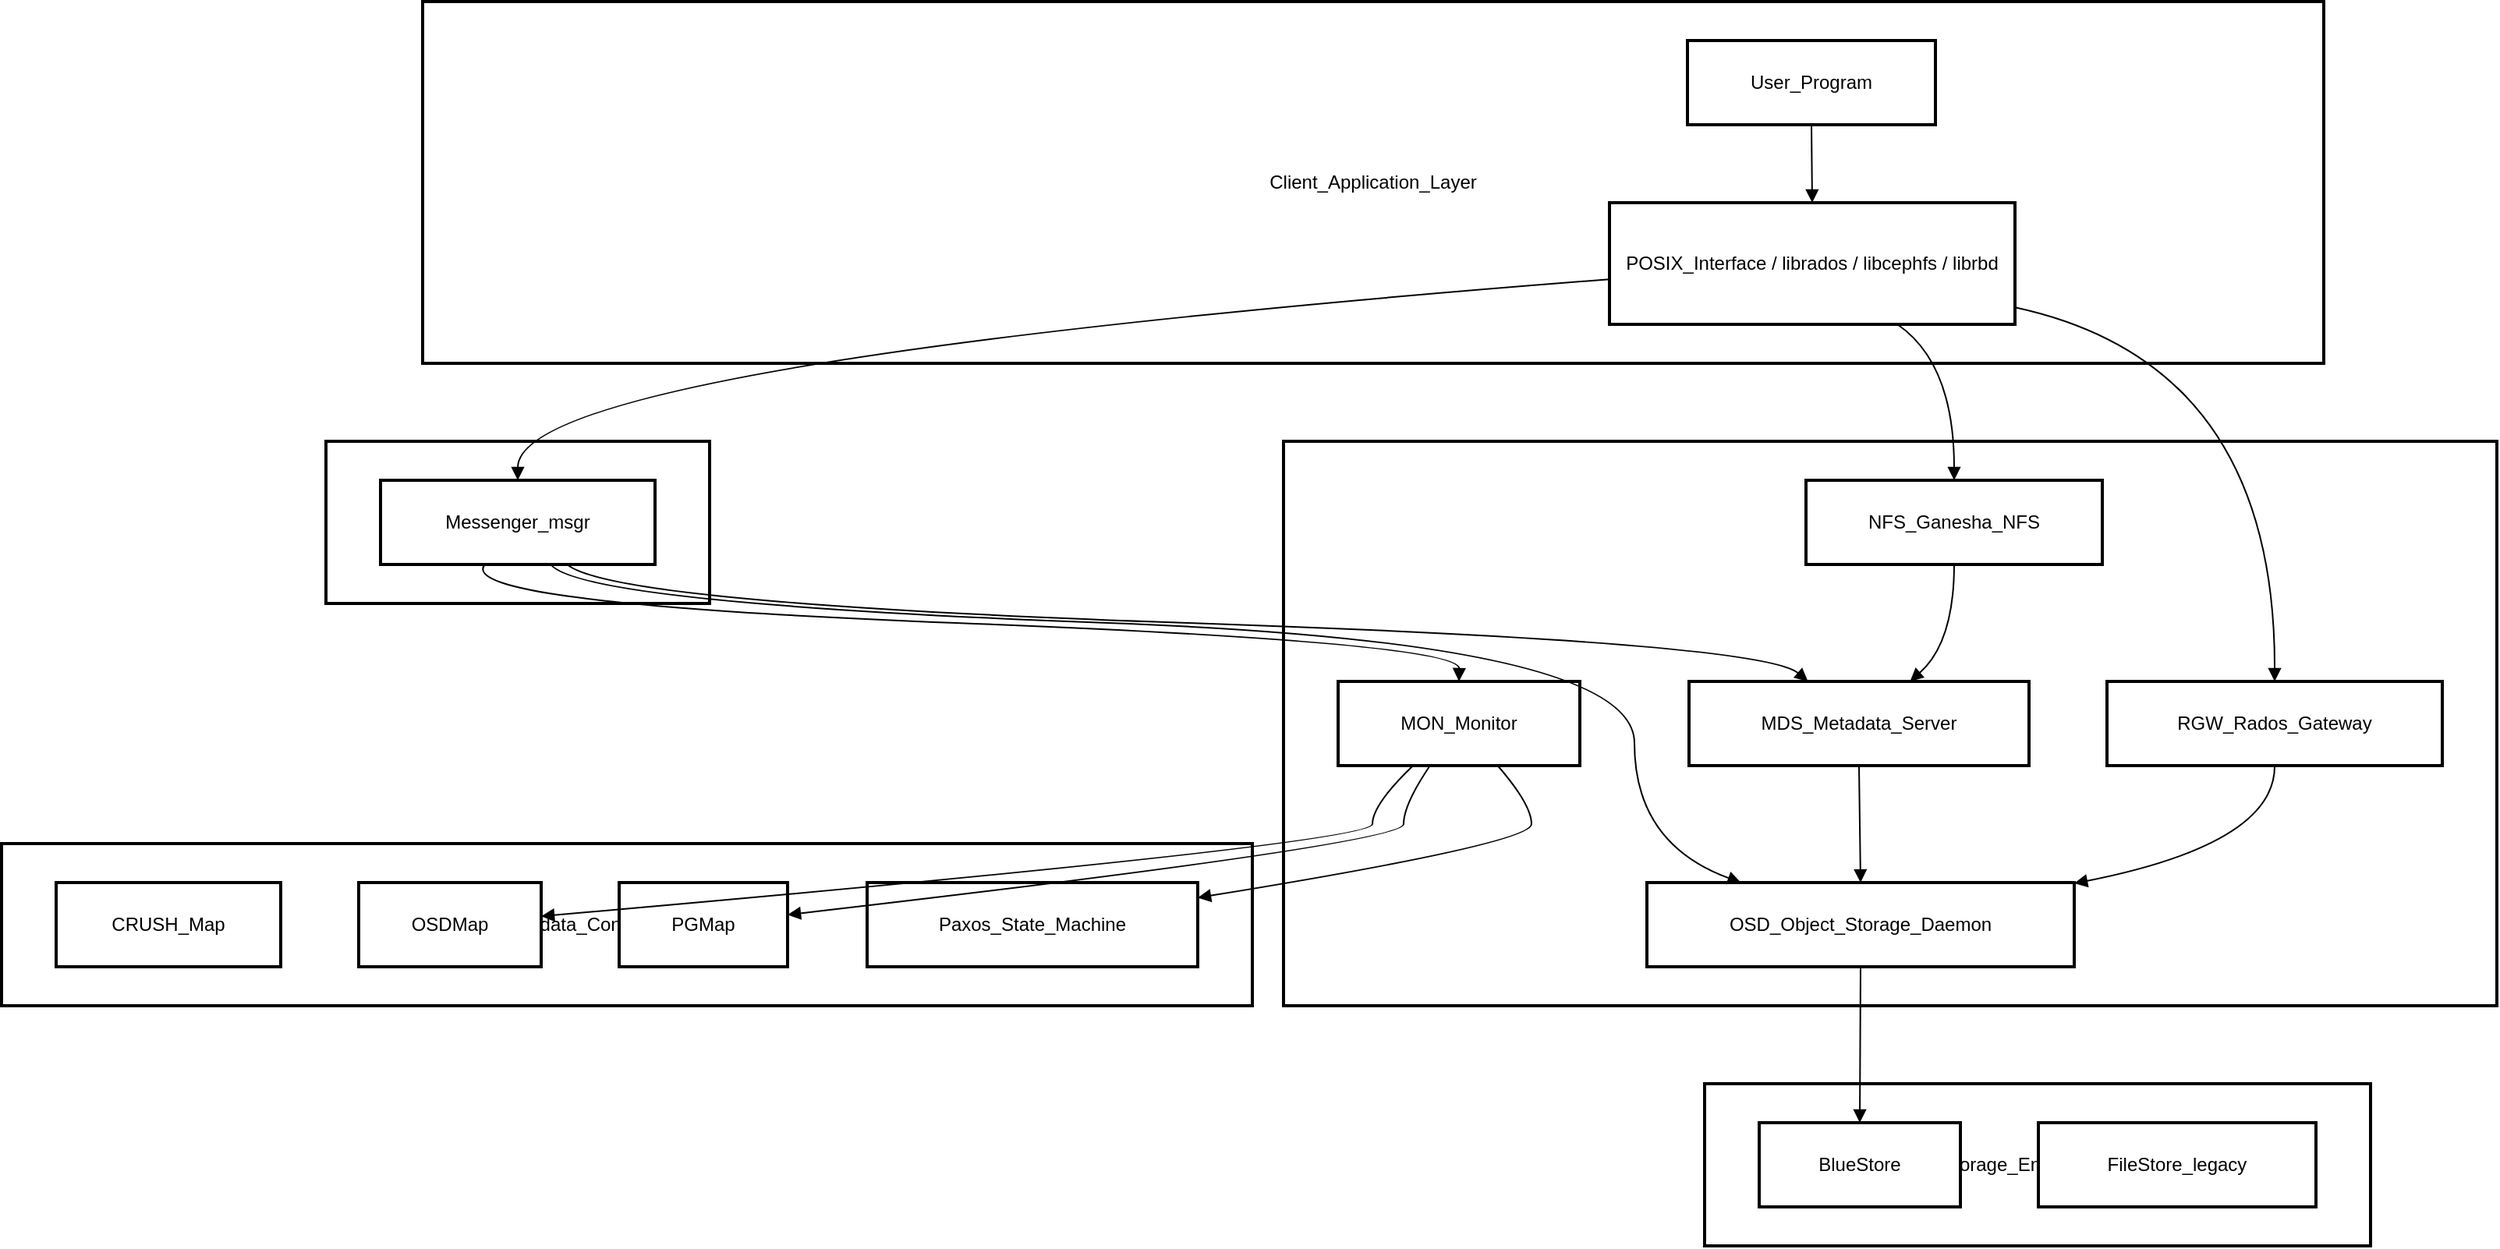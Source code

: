 <mxfile version="26.2.12">
  <diagram name="Page-1" id="-eBCZYeX6XfeqS_nJR1Y">
    <mxGraphModel dx="1438" dy="713" grid="0" gridSize="10" guides="1" tooltips="1" connect="1" arrows="1" fold="1" page="0" pageScale="1" pageWidth="827" pageHeight="1169" math="0" shadow="0">
      <root>
        <mxCell id="0" />
        <mxCell id="1" parent="0" />
        <mxCell id="oF6Pcvq7hqdC3ZjHAWIR-1" value="Metadata_Configuration_Layer" style="whiteSpace=wrap;strokeWidth=2;" vertex="1" parent="1">
          <mxGeometry x="20" y="560" width="802" height="104" as="geometry" />
        </mxCell>
        <mxCell id="oF6Pcvq7hqdC3ZjHAWIR-2" value="Storage_Engine_Layer" style="whiteSpace=wrap;strokeWidth=2;" vertex="1" parent="1">
          <mxGeometry x="1112" y="714" width="427" height="104" as="geometry" />
        </mxCell>
        <mxCell id="oF6Pcvq7hqdC3ZjHAWIR-3" value="Service_Component_Layer" style="whiteSpace=wrap;strokeWidth=2;" vertex="1" parent="1">
          <mxGeometry x="842" y="302" width="778" height="362" as="geometry" />
        </mxCell>
        <mxCell id="oF6Pcvq7hqdC3ZjHAWIR-4" value="Network_Communication_Layer" style="whiteSpace=wrap;strokeWidth=2;" vertex="1" parent="1">
          <mxGeometry x="228" y="302" width="246" height="104" as="geometry" />
        </mxCell>
        <mxCell id="oF6Pcvq7hqdC3ZjHAWIR-5" value="Client_Application_Layer" style="whiteSpace=wrap;strokeWidth=2;" vertex="1" parent="1">
          <mxGeometry x="290" y="20" width="1219" height="232" as="geometry" />
        </mxCell>
        <mxCell id="oF6Pcvq7hqdC3ZjHAWIR-6" value="User_Program" style="whiteSpace=wrap;strokeWidth=2;" vertex="1" parent="1">
          <mxGeometry x="1101" y="45" width="159" height="54" as="geometry" />
        </mxCell>
        <mxCell id="oF6Pcvq7hqdC3ZjHAWIR-7" value="POSIX_Interface / librados / libcephfs / librbd" style="whiteSpace=wrap;strokeWidth=2;" vertex="1" parent="1">
          <mxGeometry x="1051" y="149" width="260" height="78" as="geometry" />
        </mxCell>
        <mxCell id="oF6Pcvq7hqdC3ZjHAWIR-8" value="Messenger_msgr" style="whiteSpace=wrap;strokeWidth=2;" vertex="1" parent="1">
          <mxGeometry x="263" y="327" width="176" height="54" as="geometry" />
        </mxCell>
        <mxCell id="oF6Pcvq7hqdC3ZjHAWIR-9" value="MON_Monitor" style="whiteSpace=wrap;strokeWidth=2;" vertex="1" parent="1">
          <mxGeometry x="877" y="456" width="155" height="54" as="geometry" />
        </mxCell>
        <mxCell id="oF6Pcvq7hqdC3ZjHAWIR-10" value="OSD_Object_Storage_Daemon" style="whiteSpace=wrap;strokeWidth=2;" vertex="1" parent="1">
          <mxGeometry x="1075" y="585" width="274" height="54" as="geometry" />
        </mxCell>
        <mxCell id="oF6Pcvq7hqdC3ZjHAWIR-11" value="MDS_Metadata_Server" style="whiteSpace=wrap;strokeWidth=2;" vertex="1" parent="1">
          <mxGeometry x="1102" y="456" width="218" height="54" as="geometry" />
        </mxCell>
        <mxCell id="oF6Pcvq7hqdC3ZjHAWIR-12" value="RGW_Rados_Gateway" style="whiteSpace=wrap;strokeWidth=2;" vertex="1" parent="1">
          <mxGeometry x="1370" y="456" width="215" height="54" as="geometry" />
        </mxCell>
        <mxCell id="oF6Pcvq7hqdC3ZjHAWIR-13" value="NFS_Ganesha_NFS" style="whiteSpace=wrap;strokeWidth=2;" vertex="1" parent="1">
          <mxGeometry x="1177" y="327" width="190" height="54" as="geometry" />
        </mxCell>
        <mxCell id="oF6Pcvq7hqdC3ZjHAWIR-14" value="BlueStore" style="whiteSpace=wrap;strokeWidth=2;" vertex="1" parent="1">
          <mxGeometry x="1147" y="739" width="129" height="54" as="geometry" />
        </mxCell>
        <mxCell id="oF6Pcvq7hqdC3ZjHAWIR-15" value="FileStore_legacy" style="whiteSpace=wrap;strokeWidth=2;" vertex="1" parent="1">
          <mxGeometry x="1326" y="739" width="178" height="54" as="geometry" />
        </mxCell>
        <mxCell id="oF6Pcvq7hqdC3ZjHAWIR-16" value="CRUSH_Map" style="whiteSpace=wrap;strokeWidth=2;" vertex="1" parent="1">
          <mxGeometry x="55" y="585" width="144" height="54" as="geometry" />
        </mxCell>
        <mxCell id="oF6Pcvq7hqdC3ZjHAWIR-17" value="OSDMap" style="whiteSpace=wrap;strokeWidth=2;" vertex="1" parent="1">
          <mxGeometry x="249" y="585" width="117" height="54" as="geometry" />
        </mxCell>
        <mxCell id="oF6Pcvq7hqdC3ZjHAWIR-18" value="PGMap" style="whiteSpace=wrap;strokeWidth=2;" vertex="1" parent="1">
          <mxGeometry x="416" y="585" width="108" height="54" as="geometry" />
        </mxCell>
        <mxCell id="oF6Pcvq7hqdC3ZjHAWIR-19" value="Paxos_State_Machine" style="whiteSpace=wrap;strokeWidth=2;" vertex="1" parent="1">
          <mxGeometry x="575" y="585" width="212" height="54" as="geometry" />
        </mxCell>
        <mxCell id="oF6Pcvq7hqdC3ZjHAWIR-20" value="" style="curved=1;startArrow=none;endArrow=block;exitX=0.5;exitY=1;entryX=0.5;entryY=0;rounded=0;" edge="1" parent="1" source="oF6Pcvq7hqdC3ZjHAWIR-6" target="oF6Pcvq7hqdC3ZjHAWIR-7">
          <mxGeometry relative="1" as="geometry">
            <Array as="points" />
          </mxGeometry>
        </mxCell>
        <mxCell id="oF6Pcvq7hqdC3ZjHAWIR-21" value="" style="curved=1;startArrow=none;endArrow=block;exitX=0;exitY=0.63;entryX=0.5;entryY=0;rounded=0;" edge="1" parent="1" source="oF6Pcvq7hqdC3ZjHAWIR-7" target="oF6Pcvq7hqdC3ZjHAWIR-8">
          <mxGeometry relative="1" as="geometry">
            <Array as="points">
              <mxPoint x="351" y="252" />
            </Array>
          </mxGeometry>
        </mxCell>
        <mxCell id="oF6Pcvq7hqdC3ZjHAWIR-22" value="" style="curved=1;startArrow=none;endArrow=block;exitX=0.38;exitY=1;entryX=0.5;entryY=0;rounded=0;" edge="1" parent="1" source="oF6Pcvq7hqdC3ZjHAWIR-8" target="oF6Pcvq7hqdC3ZjHAWIR-9">
          <mxGeometry relative="1" as="geometry">
            <Array as="points">
              <mxPoint x="309" y="406" />
              <mxPoint x="955" y="431" />
            </Array>
          </mxGeometry>
        </mxCell>
        <mxCell id="oF6Pcvq7hqdC3ZjHAWIR-23" value="" style="curved=1;startArrow=none;endArrow=block;exitX=0.62;exitY=1;entryX=0.22;entryY=0;rounded=0;" edge="1" parent="1" source="oF6Pcvq7hqdC3ZjHAWIR-8" target="oF6Pcvq7hqdC3ZjHAWIR-10">
          <mxGeometry relative="1" as="geometry">
            <Array as="points">
              <mxPoint x="392" y="406" />
              <mxPoint x="1067" y="431" />
              <mxPoint x="1067" y="560" />
            </Array>
          </mxGeometry>
        </mxCell>
        <mxCell id="oF6Pcvq7hqdC3ZjHAWIR-24" value="" style="curved=1;startArrow=none;endArrow=block;exitX=0.68;exitY=1;entryX=0.35;entryY=0;rounded=0;" edge="1" parent="1" source="oF6Pcvq7hqdC3ZjHAWIR-8" target="oF6Pcvq7hqdC3ZjHAWIR-11">
          <mxGeometry relative="1" as="geometry">
            <Array as="points">
              <mxPoint x="412" y="406" />
              <mxPoint x="1149" y="431" />
            </Array>
          </mxGeometry>
        </mxCell>
        <mxCell id="oF6Pcvq7hqdC3ZjHAWIR-25" value="" style="curved=1;startArrow=none;endArrow=block;exitX=1;exitY=0.86;entryX=0.5;entryY=0;rounded=0;" edge="1" parent="1" source="oF6Pcvq7hqdC3ZjHAWIR-7" target="oF6Pcvq7hqdC3ZjHAWIR-12">
          <mxGeometry relative="1" as="geometry">
            <Array as="points">
              <mxPoint x="1478" y="252" />
            </Array>
          </mxGeometry>
        </mxCell>
        <mxCell id="oF6Pcvq7hqdC3ZjHAWIR-26" value="" style="curved=1;startArrow=none;endArrow=block;exitX=0.71;exitY=1;entryX=0.5;entryY=0;rounded=0;" edge="1" parent="1" source="oF6Pcvq7hqdC3ZjHAWIR-7" target="oF6Pcvq7hqdC3ZjHAWIR-13">
          <mxGeometry relative="1" as="geometry">
            <Array as="points">
              <mxPoint x="1272" y="252" />
            </Array>
          </mxGeometry>
        </mxCell>
        <mxCell id="oF6Pcvq7hqdC3ZjHAWIR-27" value="" style="curved=1;startArrow=none;endArrow=block;exitX=0.31;exitY=1;entryX=1;entryY=0.4;rounded=0;" edge="1" parent="1" source="oF6Pcvq7hqdC3ZjHAWIR-9" target="oF6Pcvq7hqdC3ZjHAWIR-17">
          <mxGeometry relative="1" as="geometry">
            <Array as="points">
              <mxPoint x="899" y="535" />
              <mxPoint x="899" y="560" />
            </Array>
          </mxGeometry>
        </mxCell>
        <mxCell id="oF6Pcvq7hqdC3ZjHAWIR-28" value="" style="curved=1;startArrow=none;endArrow=block;exitX=0.38;exitY=1;entryX=1.01;entryY=0.38;rounded=0;" edge="1" parent="1" source="oF6Pcvq7hqdC3ZjHAWIR-9" target="oF6Pcvq7hqdC3ZjHAWIR-18">
          <mxGeometry relative="1" as="geometry">
            <Array as="points">
              <mxPoint x="919" y="535" />
              <mxPoint x="919" y="560" />
            </Array>
          </mxGeometry>
        </mxCell>
        <mxCell id="oF6Pcvq7hqdC3ZjHAWIR-29" value="" style="curved=1;startArrow=none;endArrow=block;exitX=0.66;exitY=1;entryX=1;entryY=0.18;rounded=0;" edge="1" parent="1" source="oF6Pcvq7hqdC3ZjHAWIR-9" target="oF6Pcvq7hqdC3ZjHAWIR-19">
          <mxGeometry relative="1" as="geometry">
            <Array as="points">
              <mxPoint x="1001" y="535" />
              <mxPoint x="1001" y="560" />
            </Array>
          </mxGeometry>
        </mxCell>
        <mxCell id="oF6Pcvq7hqdC3ZjHAWIR-30" value="" style="curved=1;startArrow=none;endArrow=block;exitX=0.5;exitY=1;entryX=0.5;entryY=0;rounded=0;" edge="1" parent="1" source="oF6Pcvq7hqdC3ZjHAWIR-10" target="oF6Pcvq7hqdC3ZjHAWIR-14">
          <mxGeometry relative="1" as="geometry">
            <Array as="points" />
          </mxGeometry>
        </mxCell>
        <mxCell id="oF6Pcvq7hqdC3ZjHAWIR-31" value="" style="curved=1;startArrow=none;endArrow=block;exitX=0.5;exitY=1;entryX=0.5;entryY=0;rounded=0;" edge="1" parent="1" source="oF6Pcvq7hqdC3ZjHAWIR-11" target="oF6Pcvq7hqdC3ZjHAWIR-10">
          <mxGeometry relative="1" as="geometry">
            <Array as="points" />
          </mxGeometry>
        </mxCell>
        <mxCell id="oF6Pcvq7hqdC3ZjHAWIR-32" value="" style="curved=1;startArrow=none;endArrow=block;exitX=0.5;exitY=1;entryX=1;entryY=0.01;rounded=0;" edge="1" parent="1" source="oF6Pcvq7hqdC3ZjHAWIR-12" target="oF6Pcvq7hqdC3ZjHAWIR-10">
          <mxGeometry relative="1" as="geometry">
            <Array as="points">
              <mxPoint x="1478" y="560" />
            </Array>
          </mxGeometry>
        </mxCell>
        <mxCell id="oF6Pcvq7hqdC3ZjHAWIR-33" value="" style="curved=1;startArrow=none;endArrow=block;exitX=0.5;exitY=1;entryX=0.65;entryY=0;rounded=0;" edge="1" parent="1" source="oF6Pcvq7hqdC3ZjHAWIR-13" target="oF6Pcvq7hqdC3ZjHAWIR-11">
          <mxGeometry relative="1" as="geometry">
            <Array as="points">
              <mxPoint x="1272" y="431" />
            </Array>
          </mxGeometry>
        </mxCell>
      </root>
    </mxGraphModel>
  </diagram>
</mxfile>
